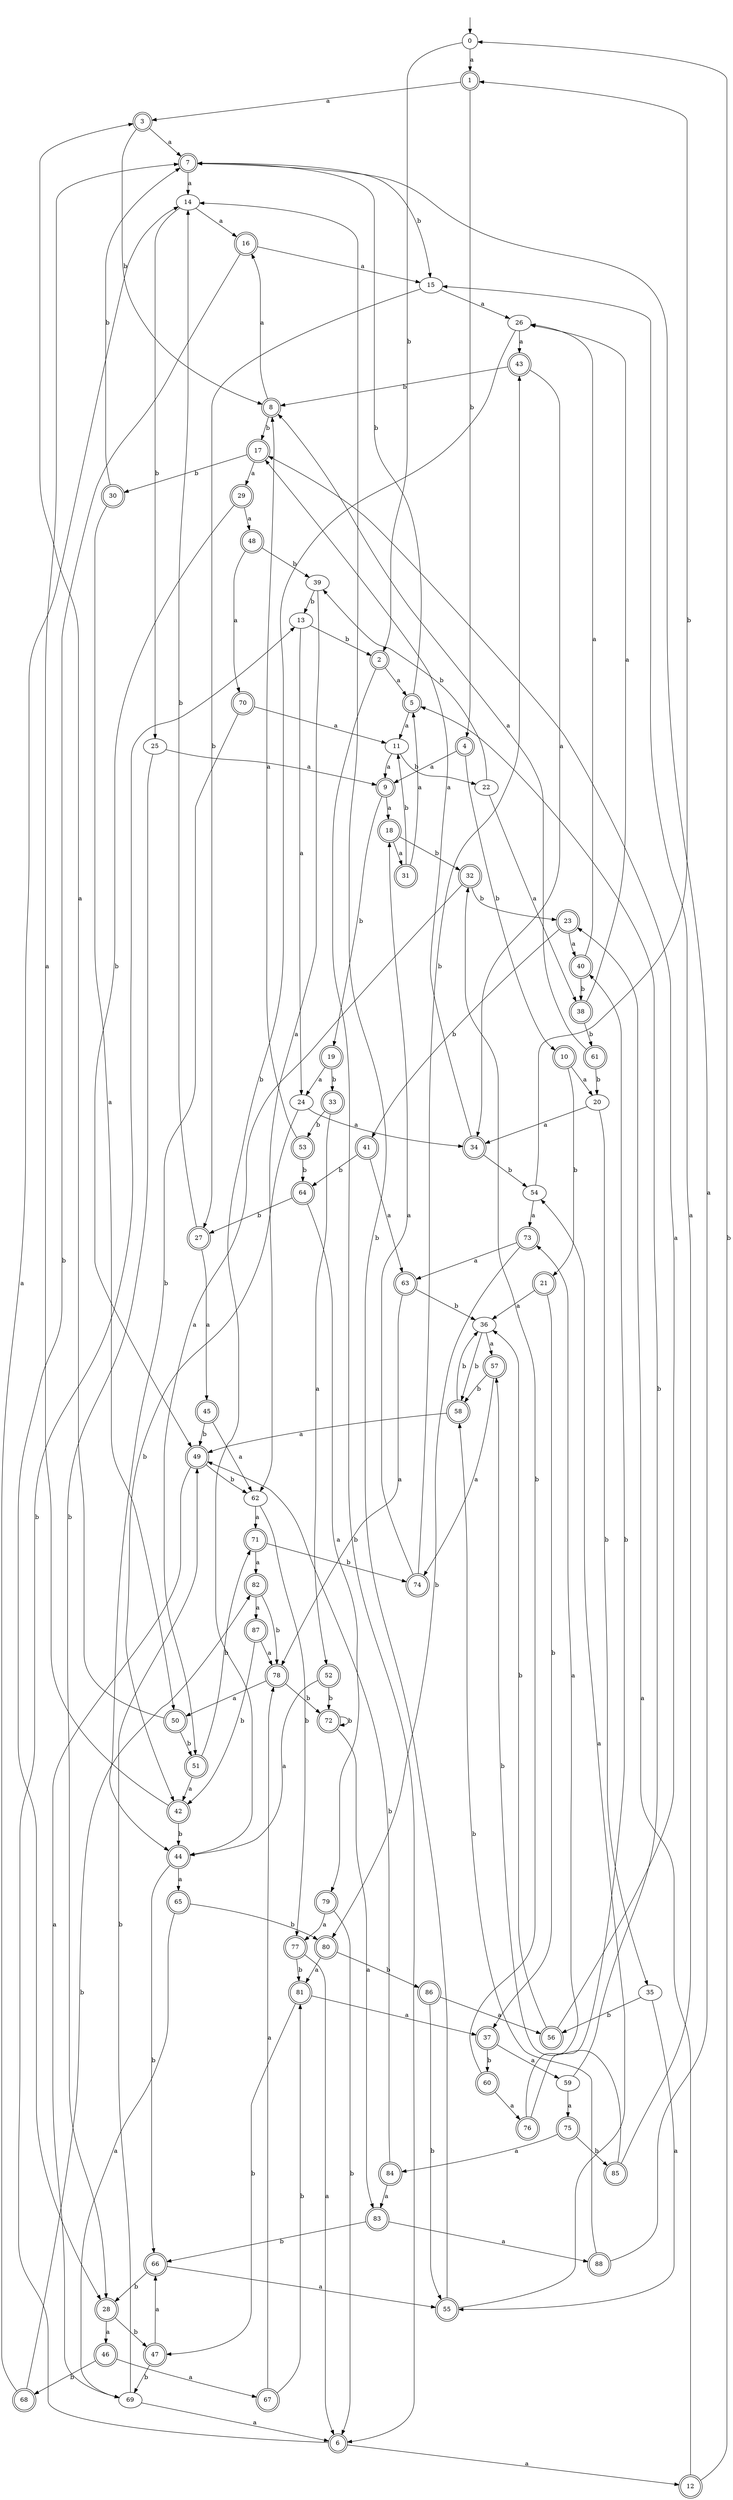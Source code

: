 digraph RandomDFA {
  __start0 [label="", shape=none];
  __start0 -> 0 [label=""];
  0 [shape=circle]
  0 -> 1 [label="a"]
  0 -> 2 [label="b"]
  1 [shape=doublecircle]
  1 -> 3 [label="a"]
  1 -> 4 [label="b"]
  2 [shape=doublecircle]
  2 -> 5 [label="a"]
  2 -> 6 [label="b"]
  3 [shape=doublecircle]
  3 -> 7 [label="a"]
  3 -> 8 [label="b"]
  4 [shape=doublecircle]
  4 -> 9 [label="a"]
  4 -> 10 [label="b"]
  5 [shape=doublecircle]
  5 -> 11 [label="a"]
  5 -> 7 [label="b"]
  6 [shape=doublecircle]
  6 -> 12 [label="a"]
  6 -> 13 [label="b"]
  7 [shape=doublecircle]
  7 -> 14 [label="a"]
  7 -> 15 [label="b"]
  8 [shape=doublecircle]
  8 -> 16 [label="a"]
  8 -> 17 [label="b"]
  9 [shape=doublecircle]
  9 -> 18 [label="a"]
  9 -> 19 [label="b"]
  10 [shape=doublecircle]
  10 -> 20 [label="a"]
  10 -> 21 [label="b"]
  11
  11 -> 9 [label="a"]
  11 -> 22 [label="b"]
  12 [shape=doublecircle]
  12 -> 23 [label="a"]
  12 -> 0 [label="b"]
  13
  13 -> 24 [label="a"]
  13 -> 2 [label="b"]
  14
  14 -> 16 [label="a"]
  14 -> 25 [label="b"]
  15
  15 -> 26 [label="a"]
  15 -> 27 [label="b"]
  16 [shape=doublecircle]
  16 -> 15 [label="a"]
  16 -> 28 [label="b"]
  17 [shape=doublecircle]
  17 -> 29 [label="a"]
  17 -> 30 [label="b"]
  18 [shape=doublecircle]
  18 -> 31 [label="a"]
  18 -> 32 [label="b"]
  19 [shape=doublecircle]
  19 -> 24 [label="a"]
  19 -> 33 [label="b"]
  20
  20 -> 34 [label="a"]
  20 -> 35 [label="b"]
  21 [shape=doublecircle]
  21 -> 36 [label="a"]
  21 -> 37 [label="b"]
  22
  22 -> 38 [label="a"]
  22 -> 39 [label="b"]
  23 [shape=doublecircle]
  23 -> 40 [label="a"]
  23 -> 41 [label="b"]
  24
  24 -> 34 [label="a"]
  24 -> 42 [label="b"]
  25
  25 -> 9 [label="a"]
  25 -> 28 [label="b"]
  26
  26 -> 43 [label="a"]
  26 -> 44 [label="b"]
  27 [shape=doublecircle]
  27 -> 45 [label="a"]
  27 -> 14 [label="b"]
  28 [shape=doublecircle]
  28 -> 46 [label="a"]
  28 -> 47 [label="b"]
  29 [shape=doublecircle]
  29 -> 48 [label="a"]
  29 -> 49 [label="b"]
  30 [shape=doublecircle]
  30 -> 50 [label="a"]
  30 -> 7 [label="b"]
  31 [shape=doublecircle]
  31 -> 5 [label="a"]
  31 -> 11 [label="b"]
  32 [shape=doublecircle]
  32 -> 51 [label="a"]
  32 -> 23 [label="b"]
  33 [shape=doublecircle]
  33 -> 52 [label="a"]
  33 -> 53 [label="b"]
  34 [shape=doublecircle]
  34 -> 17 [label="a"]
  34 -> 54 [label="b"]
  35
  35 -> 55 [label="a"]
  35 -> 56 [label="b"]
  36
  36 -> 57 [label="a"]
  36 -> 58 [label="b"]
  37 [shape=doublecircle]
  37 -> 59 [label="a"]
  37 -> 60 [label="b"]
  38 [shape=doublecircle]
  38 -> 26 [label="a"]
  38 -> 61 [label="b"]
  39
  39 -> 62 [label="a"]
  39 -> 13 [label="b"]
  40 [shape=doublecircle]
  40 -> 26 [label="a"]
  40 -> 38 [label="b"]
  41 [shape=doublecircle]
  41 -> 63 [label="a"]
  41 -> 64 [label="b"]
  42 [shape=doublecircle]
  42 -> 7 [label="a"]
  42 -> 44 [label="b"]
  43 [shape=doublecircle]
  43 -> 34 [label="a"]
  43 -> 8 [label="b"]
  44 [shape=doublecircle]
  44 -> 65 [label="a"]
  44 -> 66 [label="b"]
  45 [shape=doublecircle]
  45 -> 62 [label="a"]
  45 -> 49 [label="b"]
  46 [shape=doublecircle]
  46 -> 67 [label="a"]
  46 -> 68 [label="b"]
  47 [shape=doublecircle]
  47 -> 66 [label="a"]
  47 -> 69 [label="b"]
  48 [shape=doublecircle]
  48 -> 70 [label="a"]
  48 -> 39 [label="b"]
  49 [shape=doublecircle]
  49 -> 69 [label="a"]
  49 -> 62 [label="b"]
  50 [shape=doublecircle]
  50 -> 3 [label="a"]
  50 -> 51 [label="b"]
  51 [shape=doublecircle]
  51 -> 42 [label="a"]
  51 -> 71 [label="b"]
  52 [shape=doublecircle]
  52 -> 44 [label="a"]
  52 -> 72 [label="b"]
  53 [shape=doublecircle]
  53 -> 8 [label="a"]
  53 -> 64 [label="b"]
  54
  54 -> 73 [label="a"]
  54 -> 1 [label="b"]
  55 [shape=doublecircle]
  55 -> 54 [label="a"]
  55 -> 14 [label="b"]
  56 [shape=doublecircle]
  56 -> 17 [label="a"]
  56 -> 36 [label="b"]
  57 [shape=doublecircle]
  57 -> 74 [label="a"]
  57 -> 58 [label="b"]
  58 [shape=doublecircle]
  58 -> 49 [label="a"]
  58 -> 36 [label="b"]
  59
  59 -> 75 [label="a"]
  59 -> 5 [label="b"]
  60 [shape=doublecircle]
  60 -> 76 [label="a"]
  60 -> 32 [label="b"]
  61 [shape=doublecircle]
  61 -> 8 [label="a"]
  61 -> 20 [label="b"]
  62
  62 -> 71 [label="a"]
  62 -> 77 [label="b"]
  63 [shape=doublecircle]
  63 -> 78 [label="a"]
  63 -> 36 [label="b"]
  64 [shape=doublecircle]
  64 -> 79 [label="a"]
  64 -> 27 [label="b"]
  65 [shape=doublecircle]
  65 -> 69 [label="a"]
  65 -> 80 [label="b"]
  66 [shape=doublecircle]
  66 -> 55 [label="a"]
  66 -> 28 [label="b"]
  67 [shape=doublecircle]
  67 -> 78 [label="a"]
  67 -> 81 [label="b"]
  68 [shape=doublecircle]
  68 -> 14 [label="a"]
  68 -> 82 [label="b"]
  69
  69 -> 6 [label="a"]
  69 -> 49 [label="b"]
  70 [shape=doublecircle]
  70 -> 11 [label="a"]
  70 -> 44 [label="b"]
  71 [shape=doublecircle]
  71 -> 82 [label="a"]
  71 -> 74 [label="b"]
  72 [shape=doublecircle]
  72 -> 83 [label="a"]
  72 -> 72 [label="b"]
  73 [shape=doublecircle]
  73 -> 63 [label="a"]
  73 -> 80 [label="b"]
  74 [shape=doublecircle]
  74 -> 18 [label="a"]
  74 -> 43 [label="b"]
  75 [shape=doublecircle]
  75 -> 84 [label="a"]
  75 -> 85 [label="b"]
  76 [shape=doublecircle]
  76 -> 73 [label="a"]
  76 -> 40 [label="b"]
  77 [shape=doublecircle]
  77 -> 6 [label="a"]
  77 -> 81 [label="b"]
  78 [shape=doublecircle]
  78 -> 50 [label="a"]
  78 -> 72 [label="b"]
  79 [shape=doublecircle]
  79 -> 77 [label="a"]
  79 -> 6 [label="b"]
  80 [shape=doublecircle]
  80 -> 81 [label="a"]
  80 -> 86 [label="b"]
  81 [shape=doublecircle]
  81 -> 37 [label="a"]
  81 -> 47 [label="b"]
  82 [shape=doublecircle]
  82 -> 87 [label="a"]
  82 -> 78 [label="b"]
  83 [shape=doublecircle]
  83 -> 88 [label="a"]
  83 -> 66 [label="b"]
  84 [shape=doublecircle]
  84 -> 83 [label="a"]
  84 -> 49 [label="b"]
  85 [shape=doublecircle]
  85 -> 15 [label="a"]
  85 -> 57 [label="b"]
  86 [shape=doublecircle]
  86 -> 56 [label="a"]
  86 -> 55 [label="b"]
  87 [shape=doublecircle]
  87 -> 78 [label="a"]
  87 -> 42 [label="b"]
  88 [shape=doublecircle]
  88 -> 7 [label="a"]
  88 -> 58 [label="b"]
}
